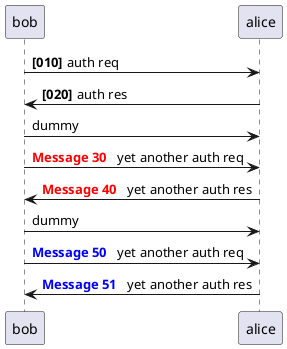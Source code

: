 @startuml
autonumber 10 10 "<b>[000]"
bob -> alice : auth req
bob <- alice : auth res

autonumber stop
bob -> alice : dummy

autonumber resume "<font color=red><b>Message 0  "
bob -> alice : yet another auth req
bob <- alice : yet another auth res

autonumber stop
bob -> alice : dummy

autonumber resume 1 "<font color=blue><b>Message 0  "
bob -> alice : yet another auth req
bob <- alice : yet another auth res
@enduml
